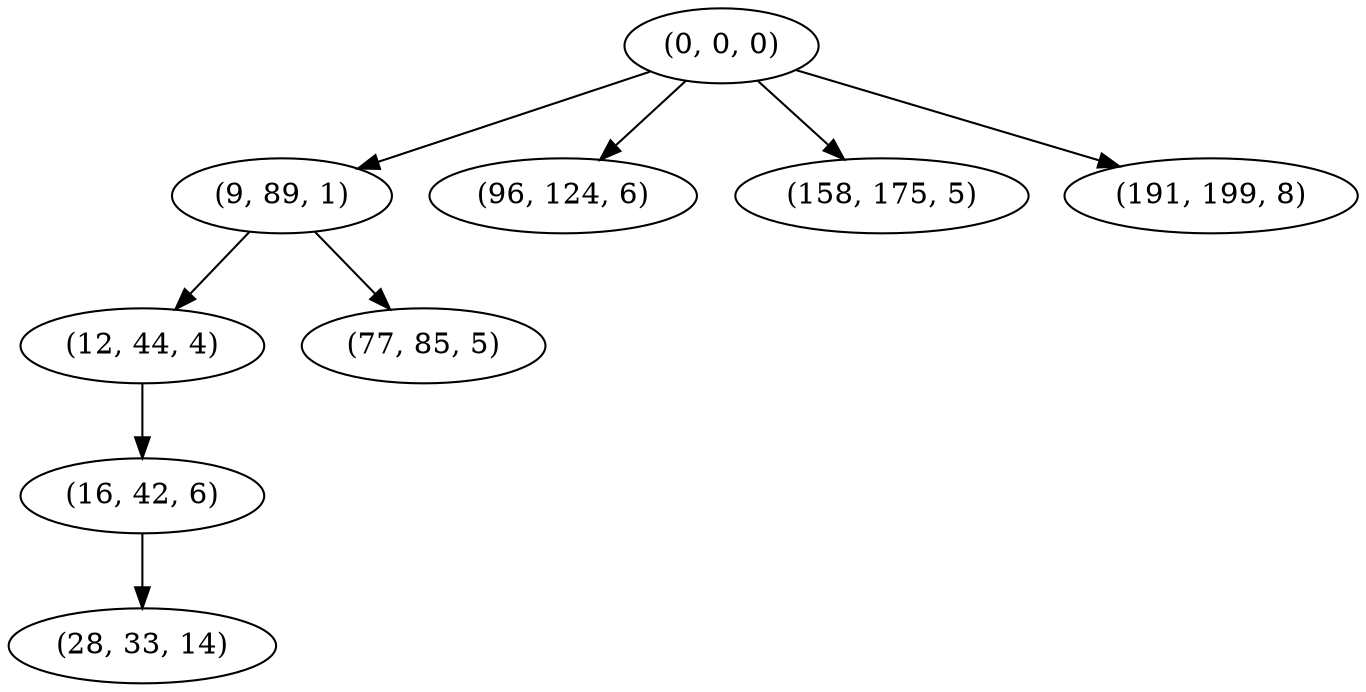 digraph tree {
    "(0, 0, 0)";
    "(9, 89, 1)";
    "(12, 44, 4)";
    "(16, 42, 6)";
    "(28, 33, 14)";
    "(77, 85, 5)";
    "(96, 124, 6)";
    "(158, 175, 5)";
    "(191, 199, 8)";
    "(0, 0, 0)" -> "(9, 89, 1)";
    "(0, 0, 0)" -> "(96, 124, 6)";
    "(0, 0, 0)" -> "(158, 175, 5)";
    "(0, 0, 0)" -> "(191, 199, 8)";
    "(9, 89, 1)" -> "(12, 44, 4)";
    "(9, 89, 1)" -> "(77, 85, 5)";
    "(12, 44, 4)" -> "(16, 42, 6)";
    "(16, 42, 6)" -> "(28, 33, 14)";
}
